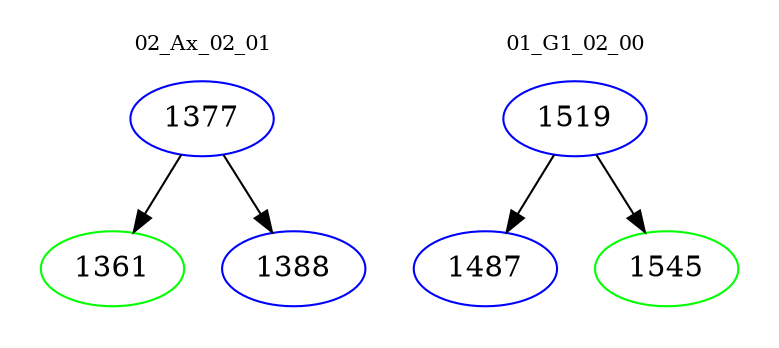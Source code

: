 digraph{
subgraph cluster_0 {
color = white
label = "02_Ax_02_01";
fontsize=10;
T0_1377 [label="1377", color="blue"]
T0_1377 -> T0_1361 [color="black"]
T0_1361 [label="1361", color="green"]
T0_1377 -> T0_1388 [color="black"]
T0_1388 [label="1388", color="blue"]
}
subgraph cluster_1 {
color = white
label = "01_G1_02_00";
fontsize=10;
T1_1519 [label="1519", color="blue"]
T1_1519 -> T1_1487 [color="black"]
T1_1487 [label="1487", color="blue"]
T1_1519 -> T1_1545 [color="black"]
T1_1545 [label="1545", color="green"]
}
}
